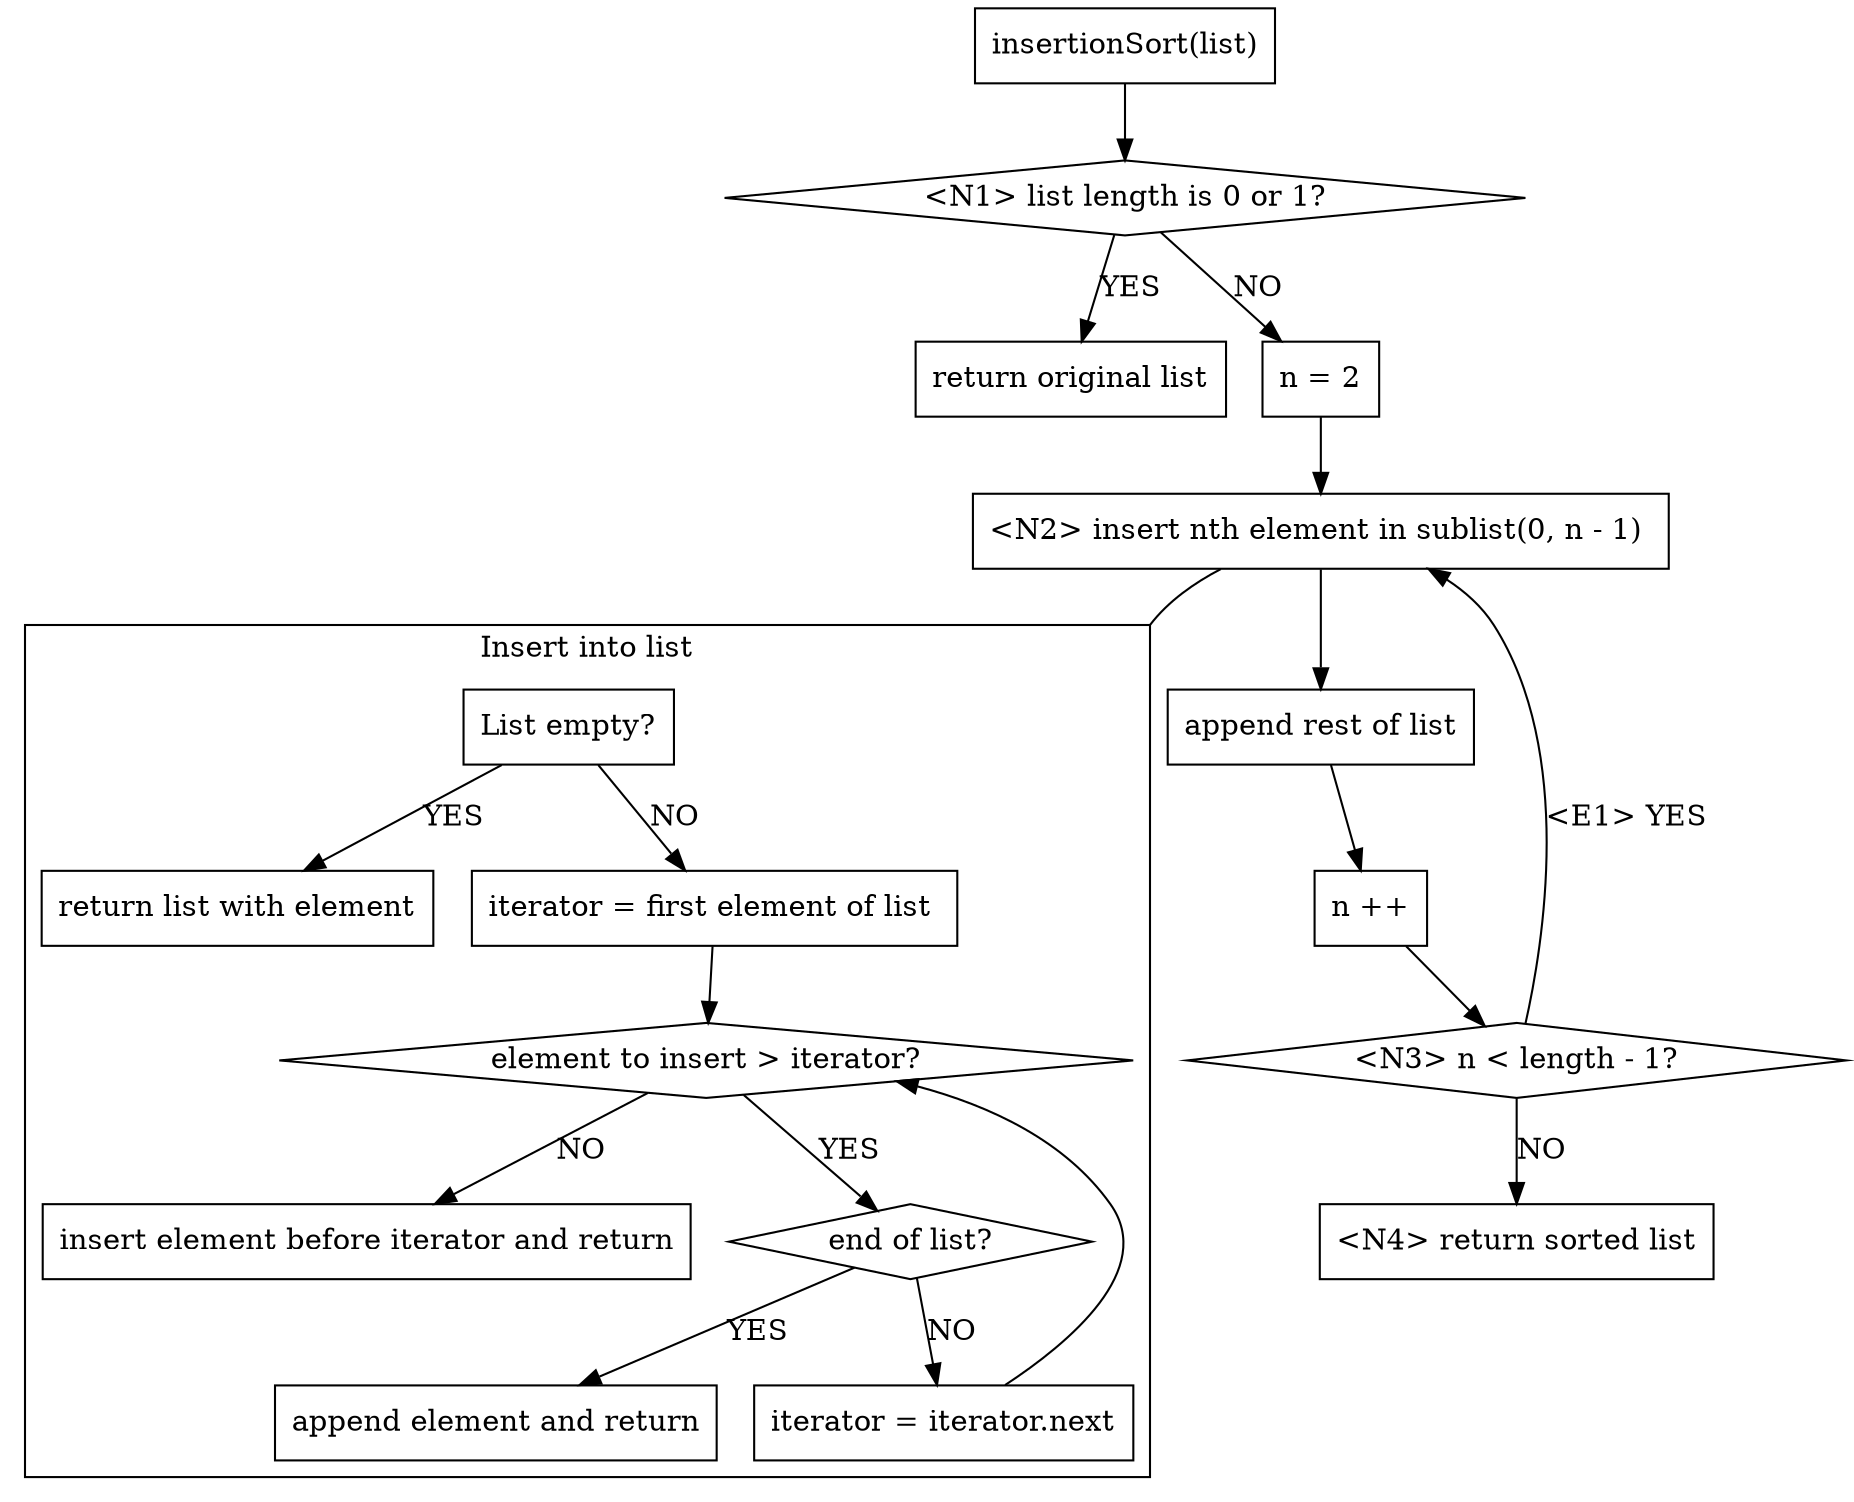 digraph Q {
    node [shape = box];
    compound = true;

    s1 [label = "insertionSort(list)"]
    s1 -> d1
    d1 [label = "<N1> list length is 0 or 1?" shape = diamond]
    d1 -> "return original list" [label = "YES"];
    d1 -> s2 [label = "NO"];
    s2 [label = "n = 2"];
    s2 -> s33
    s33 [label = "<N2> insert nth element in sublist(0, n - 1) "];
    s33 -> s3
    s33 -> cluster1Connector [arrowhead = none, lhead = cluster1]
    s3 [label = "append rest of list"]
    s3 -> s4
    s4 [label = "n ++"];
    s4 -> d2
    d2 [label = "<N3> n < length - 1?" shape = diamond];
    d2 -> s33 [label = "<E1> YES"];
    d2 -> "<N4> return sorted list" [label = "NO"];

    subgraph cluster1 {
        node [shape = box];
        label = "Insert into list"
        cluster1Connector [shape = point style = invis]

        cBegin [label = "List empty?"];
        cBegin -> "return list with element" [label = "YES"];
        cBegin -> c0 [label = "NO"];
        c0 [label = "iterator = first element of list "];
        c0 -> cd1
        cd1 [label = "element to insert > iterator?" shape = diamond];
        cd1 -> cs1 [label = "NO"];
        cd1 -> cd2 [label = "YES"];
        cs1 [label = "insert element before iterator and return"];
        cs2 [label = "iterator = iterator.next"];
        cs2 -> cd1
        cd2 [label = "end of list?" shape = diamond];
        cd2 -> appendAndReturn [label = "YES"];
        cd2 -> cs2 [label = "NO"];
        appendAndReturn [label = "append element and return"]
    }
}
